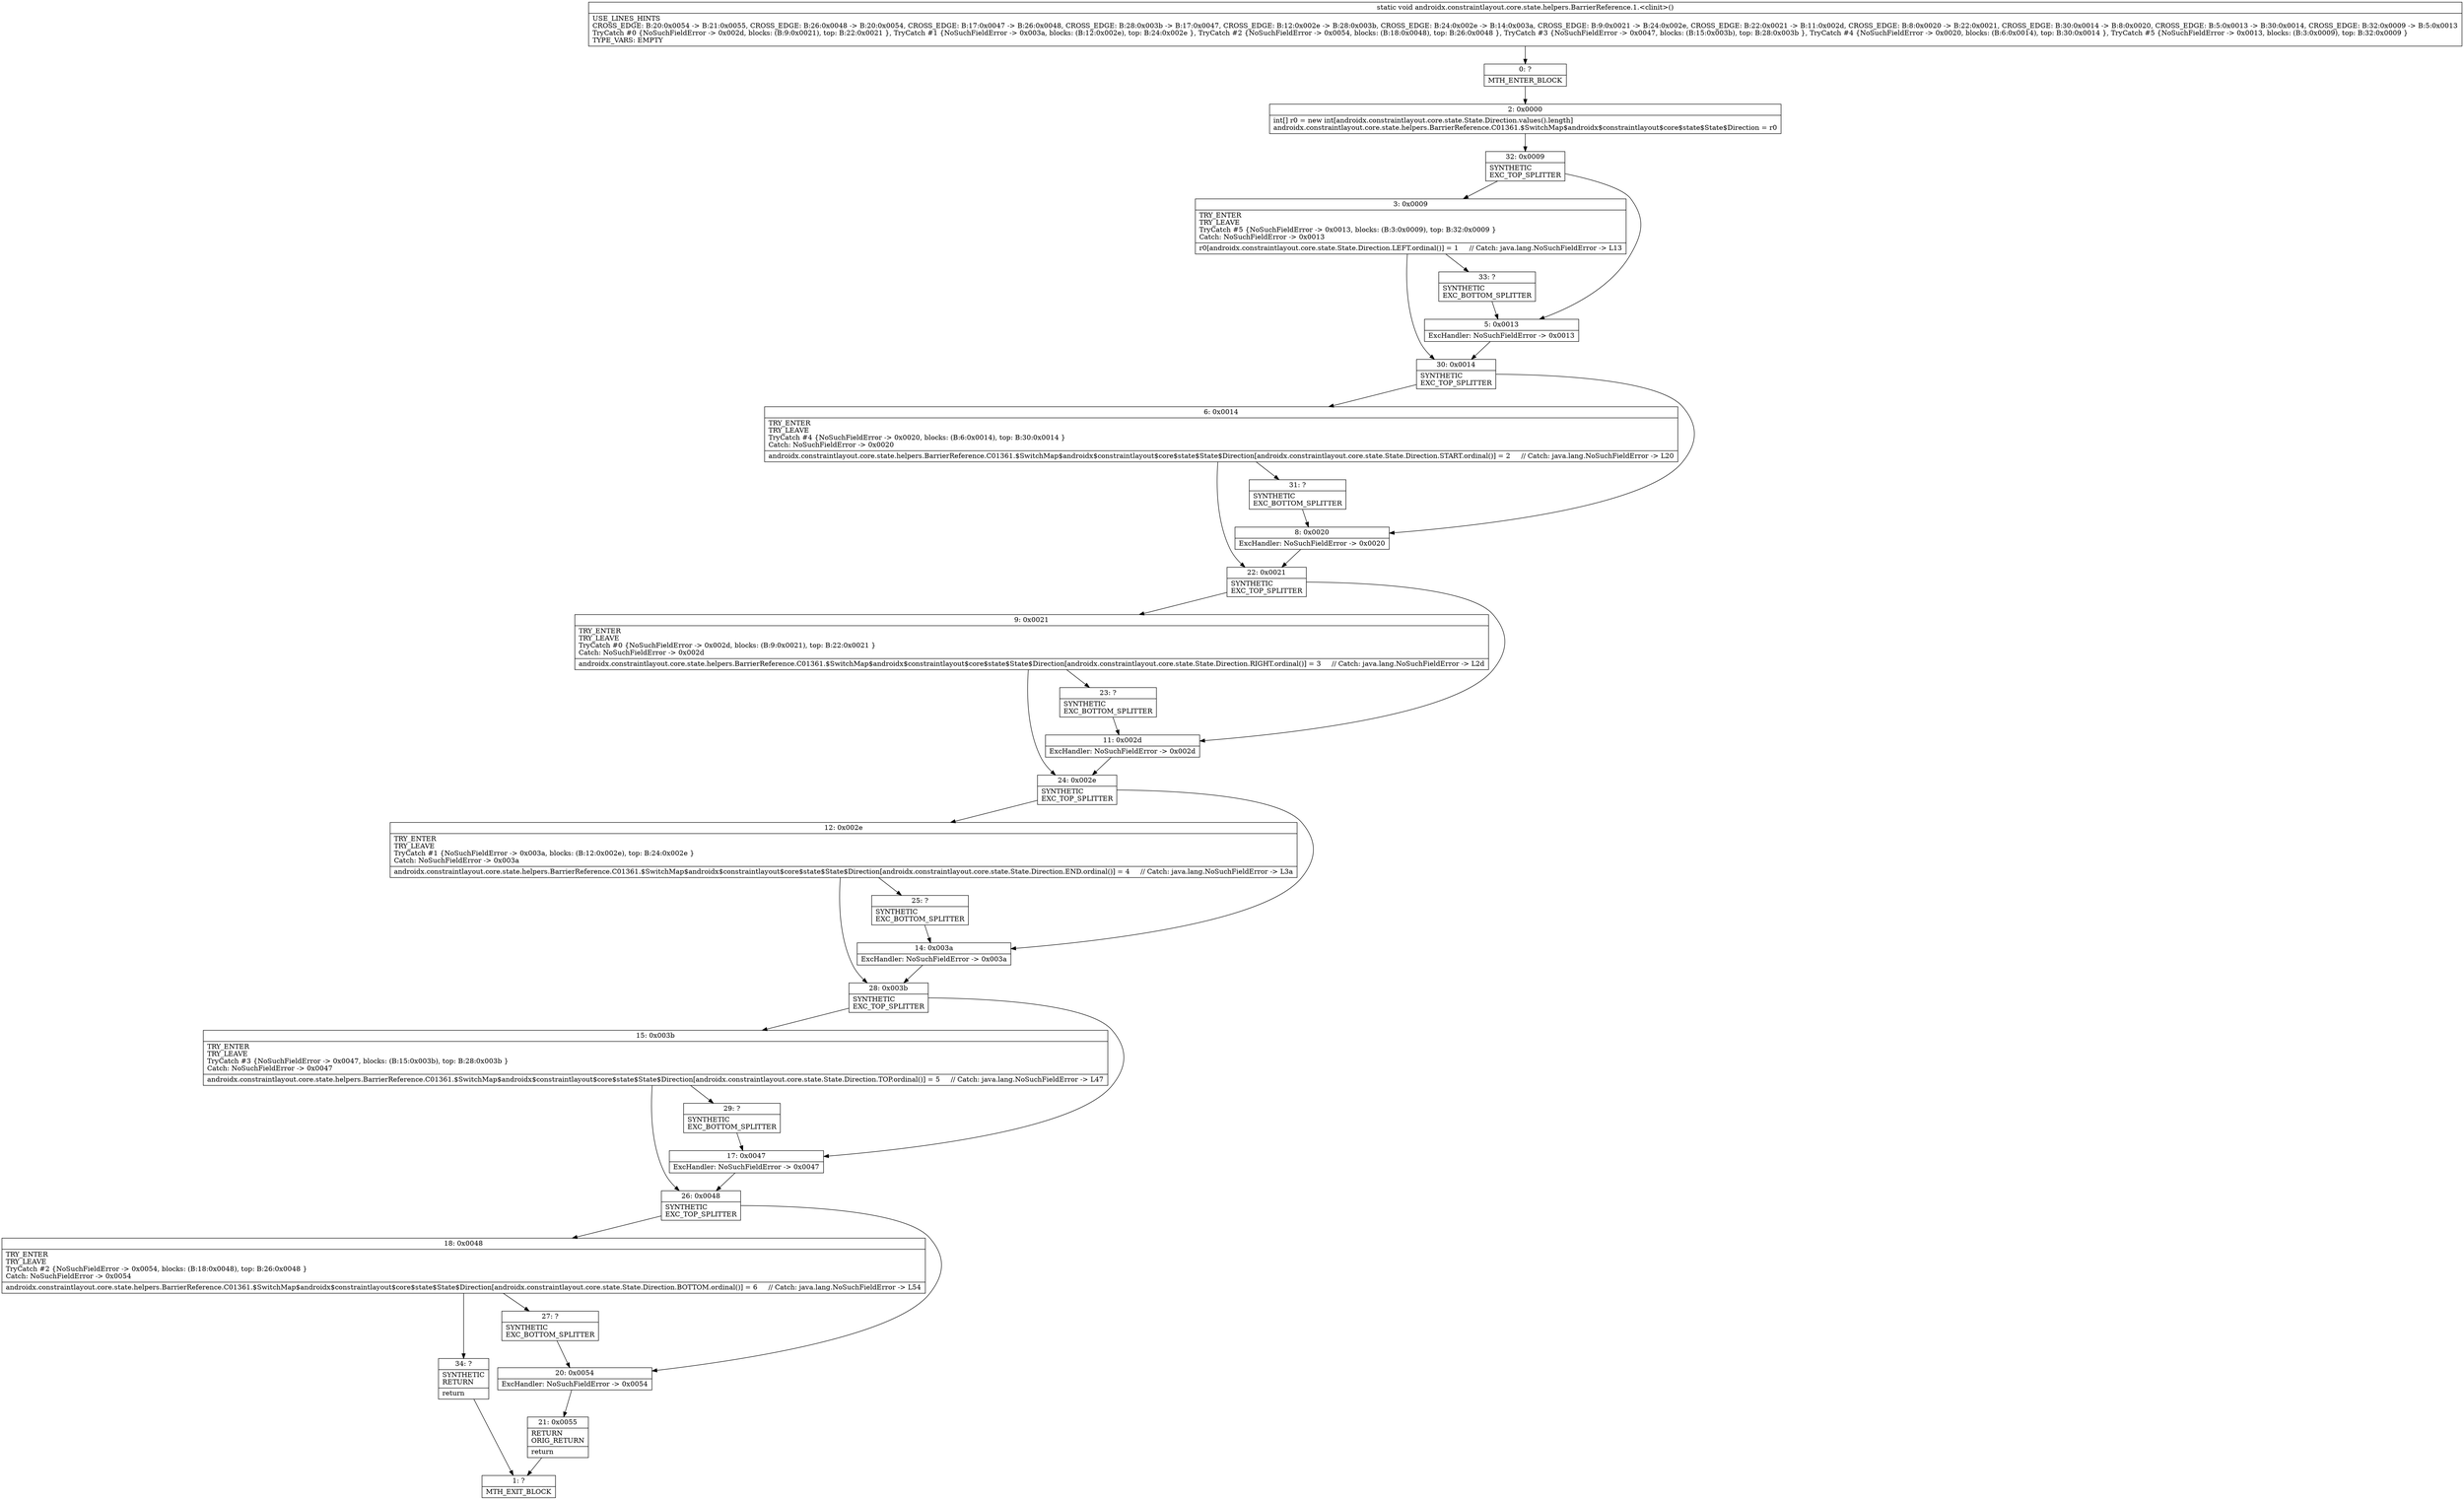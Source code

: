 digraph "CFG forandroidx.constraintlayout.core.state.helpers.BarrierReference.1.\<clinit\>()V" {
Node_0 [shape=record,label="{0\:\ ?|MTH_ENTER_BLOCK\l}"];
Node_2 [shape=record,label="{2\:\ 0x0000|int[] r0 = new int[androidx.constraintlayout.core.state.State.Direction.values().length]\landroidx.constraintlayout.core.state.helpers.BarrierReference.C01361.$SwitchMap$androidx$constraintlayout$core$state$State$Direction = r0\l}"];
Node_32 [shape=record,label="{32\:\ 0x0009|SYNTHETIC\lEXC_TOP_SPLITTER\l}"];
Node_3 [shape=record,label="{3\:\ 0x0009|TRY_ENTER\lTRY_LEAVE\lTryCatch #5 \{NoSuchFieldError \-\> 0x0013, blocks: (B:3:0x0009), top: B:32:0x0009 \}\lCatch: NoSuchFieldError \-\> 0x0013\l|r0[androidx.constraintlayout.core.state.State.Direction.LEFT.ordinal()] = 1     \/\/ Catch: java.lang.NoSuchFieldError \-\> L13\l}"];
Node_30 [shape=record,label="{30\:\ 0x0014|SYNTHETIC\lEXC_TOP_SPLITTER\l}"];
Node_6 [shape=record,label="{6\:\ 0x0014|TRY_ENTER\lTRY_LEAVE\lTryCatch #4 \{NoSuchFieldError \-\> 0x0020, blocks: (B:6:0x0014), top: B:30:0x0014 \}\lCatch: NoSuchFieldError \-\> 0x0020\l|androidx.constraintlayout.core.state.helpers.BarrierReference.C01361.$SwitchMap$androidx$constraintlayout$core$state$State$Direction[androidx.constraintlayout.core.state.State.Direction.START.ordinal()] = 2     \/\/ Catch: java.lang.NoSuchFieldError \-\> L20\l}"];
Node_22 [shape=record,label="{22\:\ 0x0021|SYNTHETIC\lEXC_TOP_SPLITTER\l}"];
Node_9 [shape=record,label="{9\:\ 0x0021|TRY_ENTER\lTRY_LEAVE\lTryCatch #0 \{NoSuchFieldError \-\> 0x002d, blocks: (B:9:0x0021), top: B:22:0x0021 \}\lCatch: NoSuchFieldError \-\> 0x002d\l|androidx.constraintlayout.core.state.helpers.BarrierReference.C01361.$SwitchMap$androidx$constraintlayout$core$state$State$Direction[androidx.constraintlayout.core.state.State.Direction.RIGHT.ordinal()] = 3     \/\/ Catch: java.lang.NoSuchFieldError \-\> L2d\l}"];
Node_23 [shape=record,label="{23\:\ ?|SYNTHETIC\lEXC_BOTTOM_SPLITTER\l}"];
Node_24 [shape=record,label="{24\:\ 0x002e|SYNTHETIC\lEXC_TOP_SPLITTER\l}"];
Node_12 [shape=record,label="{12\:\ 0x002e|TRY_ENTER\lTRY_LEAVE\lTryCatch #1 \{NoSuchFieldError \-\> 0x003a, blocks: (B:12:0x002e), top: B:24:0x002e \}\lCatch: NoSuchFieldError \-\> 0x003a\l|androidx.constraintlayout.core.state.helpers.BarrierReference.C01361.$SwitchMap$androidx$constraintlayout$core$state$State$Direction[androidx.constraintlayout.core.state.State.Direction.END.ordinal()] = 4     \/\/ Catch: java.lang.NoSuchFieldError \-\> L3a\l}"];
Node_25 [shape=record,label="{25\:\ ?|SYNTHETIC\lEXC_BOTTOM_SPLITTER\l}"];
Node_28 [shape=record,label="{28\:\ 0x003b|SYNTHETIC\lEXC_TOP_SPLITTER\l}"];
Node_15 [shape=record,label="{15\:\ 0x003b|TRY_ENTER\lTRY_LEAVE\lTryCatch #3 \{NoSuchFieldError \-\> 0x0047, blocks: (B:15:0x003b), top: B:28:0x003b \}\lCatch: NoSuchFieldError \-\> 0x0047\l|androidx.constraintlayout.core.state.helpers.BarrierReference.C01361.$SwitchMap$androidx$constraintlayout$core$state$State$Direction[androidx.constraintlayout.core.state.State.Direction.TOP.ordinal()] = 5     \/\/ Catch: java.lang.NoSuchFieldError \-\> L47\l}"];
Node_26 [shape=record,label="{26\:\ 0x0048|SYNTHETIC\lEXC_TOP_SPLITTER\l}"];
Node_18 [shape=record,label="{18\:\ 0x0048|TRY_ENTER\lTRY_LEAVE\lTryCatch #2 \{NoSuchFieldError \-\> 0x0054, blocks: (B:18:0x0048), top: B:26:0x0048 \}\lCatch: NoSuchFieldError \-\> 0x0054\l|androidx.constraintlayout.core.state.helpers.BarrierReference.C01361.$SwitchMap$androidx$constraintlayout$core$state$State$Direction[androidx.constraintlayout.core.state.State.Direction.BOTTOM.ordinal()] = 6     \/\/ Catch: java.lang.NoSuchFieldError \-\> L54\l}"];
Node_27 [shape=record,label="{27\:\ ?|SYNTHETIC\lEXC_BOTTOM_SPLITTER\l}"];
Node_34 [shape=record,label="{34\:\ ?|SYNTHETIC\lRETURN\l|return\l}"];
Node_1 [shape=record,label="{1\:\ ?|MTH_EXIT_BLOCK\l}"];
Node_20 [shape=record,label="{20\:\ 0x0054|ExcHandler: NoSuchFieldError \-\> 0x0054\l}"];
Node_21 [shape=record,label="{21\:\ 0x0055|RETURN\lORIG_RETURN\l|return\l}"];
Node_29 [shape=record,label="{29\:\ ?|SYNTHETIC\lEXC_BOTTOM_SPLITTER\l}"];
Node_17 [shape=record,label="{17\:\ 0x0047|ExcHandler: NoSuchFieldError \-\> 0x0047\l}"];
Node_14 [shape=record,label="{14\:\ 0x003a|ExcHandler: NoSuchFieldError \-\> 0x003a\l}"];
Node_11 [shape=record,label="{11\:\ 0x002d|ExcHandler: NoSuchFieldError \-\> 0x002d\l}"];
Node_31 [shape=record,label="{31\:\ ?|SYNTHETIC\lEXC_BOTTOM_SPLITTER\l}"];
Node_8 [shape=record,label="{8\:\ 0x0020|ExcHandler: NoSuchFieldError \-\> 0x0020\l}"];
Node_33 [shape=record,label="{33\:\ ?|SYNTHETIC\lEXC_BOTTOM_SPLITTER\l}"];
Node_5 [shape=record,label="{5\:\ 0x0013|ExcHandler: NoSuchFieldError \-\> 0x0013\l}"];
MethodNode[shape=record,label="{static void androidx.constraintlayout.core.state.helpers.BarrierReference.1.\<clinit\>()  | USE_LINES_HINTS\lCROSS_EDGE: B:20:0x0054 \-\> B:21:0x0055, CROSS_EDGE: B:26:0x0048 \-\> B:20:0x0054, CROSS_EDGE: B:17:0x0047 \-\> B:26:0x0048, CROSS_EDGE: B:28:0x003b \-\> B:17:0x0047, CROSS_EDGE: B:12:0x002e \-\> B:28:0x003b, CROSS_EDGE: B:24:0x002e \-\> B:14:0x003a, CROSS_EDGE: B:9:0x0021 \-\> B:24:0x002e, CROSS_EDGE: B:22:0x0021 \-\> B:11:0x002d, CROSS_EDGE: B:8:0x0020 \-\> B:22:0x0021, CROSS_EDGE: B:30:0x0014 \-\> B:8:0x0020, CROSS_EDGE: B:5:0x0013 \-\> B:30:0x0014, CROSS_EDGE: B:32:0x0009 \-\> B:5:0x0013\lTryCatch #0 \{NoSuchFieldError \-\> 0x002d, blocks: (B:9:0x0021), top: B:22:0x0021 \}, TryCatch #1 \{NoSuchFieldError \-\> 0x003a, blocks: (B:12:0x002e), top: B:24:0x002e \}, TryCatch #2 \{NoSuchFieldError \-\> 0x0054, blocks: (B:18:0x0048), top: B:26:0x0048 \}, TryCatch #3 \{NoSuchFieldError \-\> 0x0047, blocks: (B:15:0x003b), top: B:28:0x003b \}, TryCatch #4 \{NoSuchFieldError \-\> 0x0020, blocks: (B:6:0x0014), top: B:30:0x0014 \}, TryCatch #5 \{NoSuchFieldError \-\> 0x0013, blocks: (B:3:0x0009), top: B:32:0x0009 \}\lTYPE_VARS: EMPTY\l}"];
MethodNode -> Node_0;Node_0 -> Node_2;
Node_2 -> Node_32;
Node_32 -> Node_3;
Node_32 -> Node_5;
Node_3 -> Node_30;
Node_3 -> Node_33;
Node_30 -> Node_6;
Node_30 -> Node_8;
Node_6 -> Node_22;
Node_6 -> Node_31;
Node_22 -> Node_9;
Node_22 -> Node_11;
Node_9 -> Node_23;
Node_9 -> Node_24;
Node_23 -> Node_11;
Node_24 -> Node_12;
Node_24 -> Node_14;
Node_12 -> Node_25;
Node_12 -> Node_28;
Node_25 -> Node_14;
Node_28 -> Node_15;
Node_28 -> Node_17;
Node_15 -> Node_26;
Node_15 -> Node_29;
Node_26 -> Node_18;
Node_26 -> Node_20;
Node_18 -> Node_27;
Node_18 -> Node_34;
Node_27 -> Node_20;
Node_34 -> Node_1;
Node_20 -> Node_21;
Node_21 -> Node_1;
Node_29 -> Node_17;
Node_17 -> Node_26;
Node_14 -> Node_28;
Node_11 -> Node_24;
Node_31 -> Node_8;
Node_8 -> Node_22;
Node_33 -> Node_5;
Node_5 -> Node_30;
}

